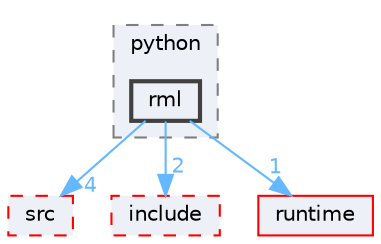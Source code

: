 digraph "external/taskflow/3rd-party/tbb/python/rml"
{
 // LATEX_PDF_SIZE
  bgcolor="transparent";
  edge [fontname=Helvetica,fontsize=10,labelfontname=Helvetica,labelfontsize=10];
  node [fontname=Helvetica,fontsize=10,shape=box,height=0.2,width=0.4];
  compound=true
  subgraph clusterdir_6a665b7fbe3864015cc8b05b547a6fb5 {
    graph [ bgcolor="#edf0f7", pencolor="grey50", label="python", fontname=Helvetica,fontsize=10 style="filled,dashed", URL="dir_6a665b7fbe3864015cc8b05b547a6fb5.html",tooltip=""]
  dir_3878be0b748e13402734cc09ede18700 [label="rml", fillcolor="#edf0f7", color="grey25", style="filled,bold", URL="dir_3878be0b748e13402734cc09ede18700.html",tooltip=""];
  }
  dir_14d61c6423156606d31604b4ad442164 [label="src", fillcolor="#edf0f7", color="red", style="filled,dashed", URL="dir_14d61c6423156606d31604b4ad442164.html",tooltip=""];
  dir_9a108c806b4257aefe6c62ce1f799fad [label="include", fillcolor="#edf0f7", color="red", style="filled,dashed", URL="dir_9a108c806b4257aefe6c62ce1f799fad.html",tooltip=""];
  dir_cb031e414f281a658b23dddb30bb9d2c [label="runtime", fillcolor="#edf0f7", color="red", style="filled", URL="dir_cb031e414f281a658b23dddb30bb9d2c.html",tooltip=""];
  dir_3878be0b748e13402734cc09ede18700->dir_14d61c6423156606d31604b4ad442164 [headlabel="4", labeldistance=1.5 headhref="dir_000614_000782.html" href="dir_000614_000782.html" color="steelblue1" fontcolor="steelblue1"];
  dir_3878be0b748e13402734cc09ede18700->dir_9a108c806b4257aefe6c62ce1f799fad [headlabel="2", labeldistance=1.5 headhref="dir_000614_000389.html" href="dir_000614_000389.html" color="steelblue1" fontcolor="steelblue1"];
  dir_3878be0b748e13402734cc09ede18700->dir_cb031e414f281a658b23dddb30bb9d2c [headlabel="1", labeldistance=1.5 headhref="dir_000614_000628.html" href="dir_000614_000628.html" color="steelblue1" fontcolor="steelblue1"];
}
